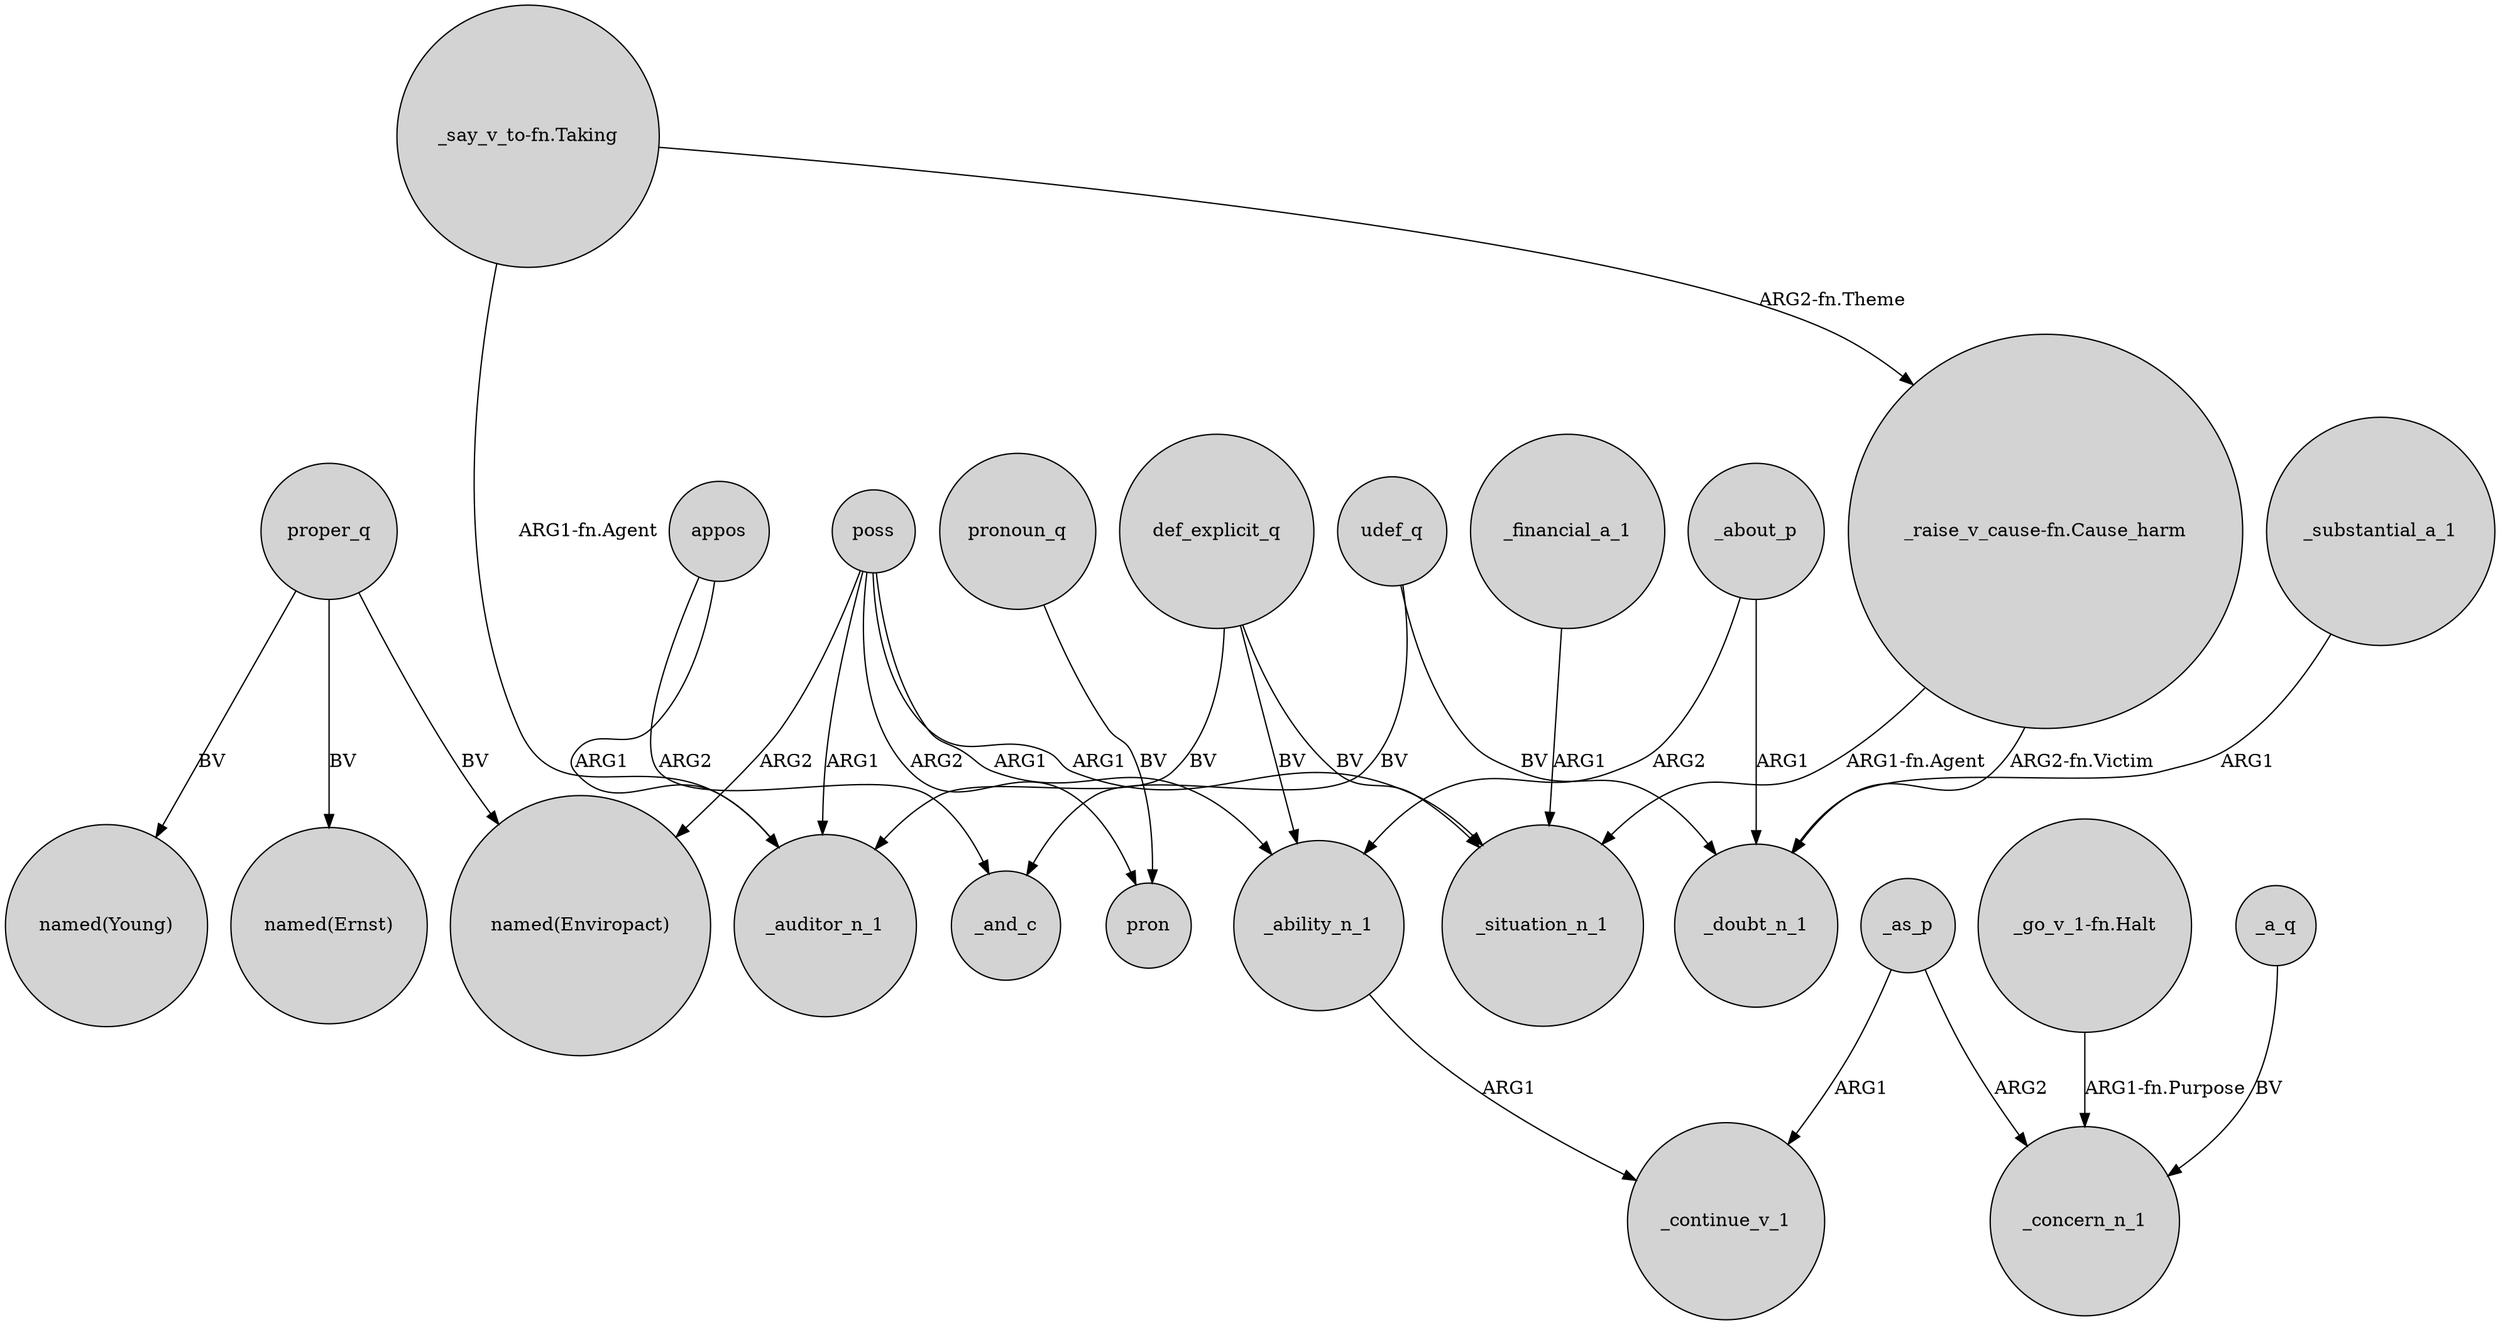 digraph {
	node [shape=circle style=filled]
	appos -> _and_c [label=ARG2]
	"_say_v_to-fn.Taking" -> "_raise_v_cause-fn.Cause_harm" [label="ARG2-fn.Theme"]
	udef_q -> _doubt_n_1 [label=BV]
	"_raise_v_cause-fn.Cause_harm" -> _doubt_n_1 [label="ARG2-fn.Victim"]
	proper_q -> "named(Enviropact)" [label=BV]
	_substantial_a_1 -> _doubt_n_1 [label=ARG1]
	_about_p -> _ability_n_1 [label=ARG2]
	udef_q -> _and_c [label=BV]
	_as_p -> _concern_n_1 [label=ARG2]
	poss -> _ability_n_1 [label=ARG1]
	pronoun_q -> pron [label=BV]
	def_explicit_q -> _auditor_n_1 [label=BV]
	poss -> pron [label=ARG2]
	appos -> _auditor_n_1 [label=ARG1]
	poss -> _situation_n_1 [label=ARG1]
	"_say_v_to-fn.Taking" -> _auditor_n_1 [label="ARG1-fn.Agent"]
	_a_q -> _concern_n_1 [label=BV]
	proper_q -> "named(Ernst)" [label=BV]
	def_explicit_q -> _ability_n_1 [label=BV]
	def_explicit_q -> _situation_n_1 [label=BV]
	_about_p -> _doubt_n_1 [label=ARG1]
	poss -> "named(Enviropact)" [label=ARG2]
	"_raise_v_cause-fn.Cause_harm" -> _situation_n_1 [label="ARG1-fn.Agent"]
	_as_p -> _continue_v_1 [label=ARG1]
	_ability_n_1 -> _continue_v_1 [label=ARG1]
	poss -> _auditor_n_1 [label=ARG1]
	"_go_v_1-fn.Halt" -> _concern_n_1 [label="ARG1-fn.Purpose"]
	_financial_a_1 -> _situation_n_1 [label=ARG1]
	proper_q -> "named(Young)" [label=BV]
}
